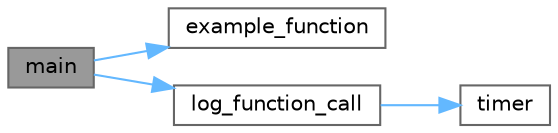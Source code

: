 digraph "main"
{
 // LATEX_PDF_SIZE
  bgcolor="transparent";
  edge [fontname=Helvetica,fontsize=10,labelfontname=Helvetica,labelfontsize=10];
  node [fontname=Helvetica,fontsize=10,shape=box,height=0.2,width=0.4];
  rankdir="LR";
  Node1 [id="Node000001",label="main",height=0.2,width=0.4,color="gray40", fillcolor="grey60", style="filled", fontcolor="black",tooltip=" "];
  Node1 -> Node2 [id="edge1_Node000001_Node000002",color="steelblue1",style="solid",tooltip=" "];
  Node2 [id="Node000002",label="example_function",height=0.2,width=0.4,color="grey40", fillcolor="white", style="filled",URL="$debug_8cpp.html#a6b6932d7995df56835501a5a41972c7e",tooltip=" "];
  Node1 -> Node3 [id="edge2_Node000001_Node000003",color="steelblue1",style="solid",tooltip=" "];
  Node3 [id="Node000003",label="log_function_call",height=0.2,width=0.4,color="grey40", fillcolor="white", style="filled",URL="$debug_8cpp.html#acffe834f8d8bbab28274819073c885a6",tooltip=" "];
  Node3 -> Node4 [id="edge3_Node000003_Node000004",color="steelblue1",style="solid",tooltip=" "];
  Node4 [id="Node000004",label="timer",height=0.2,width=0.4,color="grey40", fillcolor="white", style="filled",URL="$debug_8cpp.html#a52a95043c5b723b7dd78ca1dce69c70c",tooltip=" "];
}
